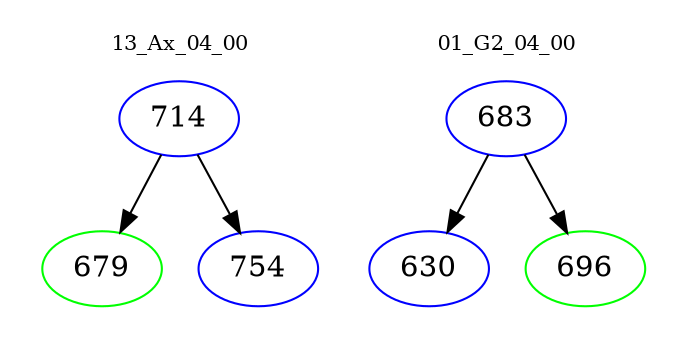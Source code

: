 digraph{
subgraph cluster_0 {
color = white
label = "13_Ax_04_00";
fontsize=10;
T0_714 [label="714", color="blue"]
T0_714 -> T0_679 [color="black"]
T0_679 [label="679", color="green"]
T0_714 -> T0_754 [color="black"]
T0_754 [label="754", color="blue"]
}
subgraph cluster_1 {
color = white
label = "01_G2_04_00";
fontsize=10;
T1_683 [label="683", color="blue"]
T1_683 -> T1_630 [color="black"]
T1_630 [label="630", color="blue"]
T1_683 -> T1_696 [color="black"]
T1_696 [label="696", color="green"]
}
}
